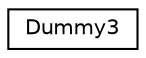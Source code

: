 digraph "Graphical Class Hierarchy"
{
  edge [fontname="Helvetica",fontsize="10",labelfontname="Helvetica",labelfontsize="10"];
  node [fontname="Helvetica",fontsize="10",shape=record];
  rankdir="LR";
  Node0 [label="Dummy3",height=0.2,width=0.4,color="black", fillcolor="white", style="filled",URL="$struct_dummy3.html"];
}
